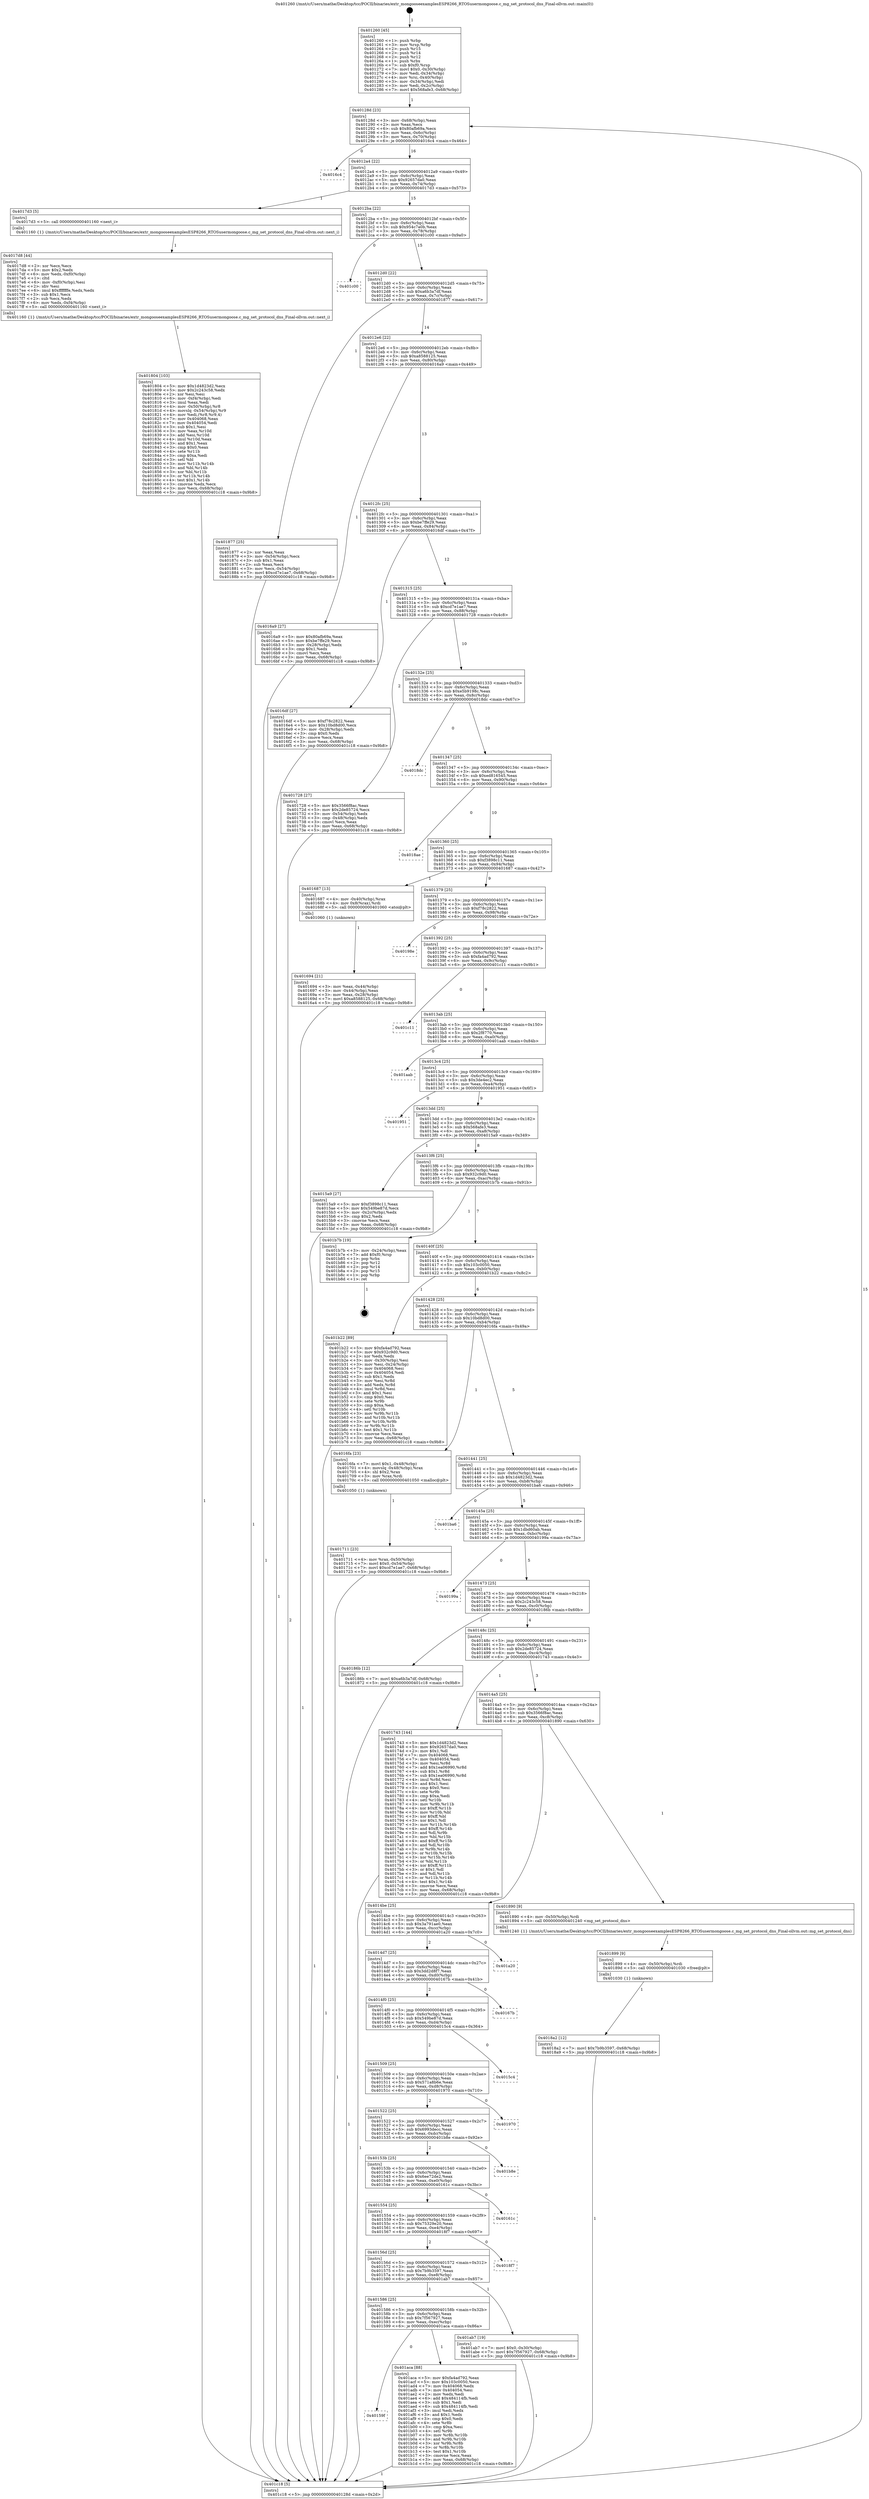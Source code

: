 digraph "0x401260" {
  label = "0x401260 (/mnt/c/Users/mathe/Desktop/tcc/POCII/binaries/extr_mongooseexamplesESP8266_RTOSusermongoose.c_mg_set_protocol_dns_Final-ollvm.out::main(0))"
  labelloc = "t"
  node[shape=record]

  Entry [label="",width=0.3,height=0.3,shape=circle,fillcolor=black,style=filled]
  "0x40128d" [label="{
     0x40128d [23]\l
     | [instrs]\l
     &nbsp;&nbsp;0x40128d \<+3\>: mov -0x68(%rbp),%eax\l
     &nbsp;&nbsp;0x401290 \<+2\>: mov %eax,%ecx\l
     &nbsp;&nbsp;0x401292 \<+6\>: sub $0x80afb69a,%ecx\l
     &nbsp;&nbsp;0x401298 \<+3\>: mov %eax,-0x6c(%rbp)\l
     &nbsp;&nbsp;0x40129b \<+3\>: mov %ecx,-0x70(%rbp)\l
     &nbsp;&nbsp;0x40129e \<+6\>: je 00000000004016c4 \<main+0x464\>\l
  }"]
  "0x4016c4" [label="{
     0x4016c4\l
  }", style=dashed]
  "0x4012a4" [label="{
     0x4012a4 [22]\l
     | [instrs]\l
     &nbsp;&nbsp;0x4012a4 \<+5\>: jmp 00000000004012a9 \<main+0x49\>\l
     &nbsp;&nbsp;0x4012a9 \<+3\>: mov -0x6c(%rbp),%eax\l
     &nbsp;&nbsp;0x4012ac \<+5\>: sub $0x92657da0,%eax\l
     &nbsp;&nbsp;0x4012b1 \<+3\>: mov %eax,-0x74(%rbp)\l
     &nbsp;&nbsp;0x4012b4 \<+6\>: je 00000000004017d3 \<main+0x573\>\l
  }"]
  Exit [label="",width=0.3,height=0.3,shape=circle,fillcolor=black,style=filled,peripheries=2]
  "0x4017d3" [label="{
     0x4017d3 [5]\l
     | [instrs]\l
     &nbsp;&nbsp;0x4017d3 \<+5\>: call 0000000000401160 \<next_i\>\l
     | [calls]\l
     &nbsp;&nbsp;0x401160 \{1\} (/mnt/c/Users/mathe/Desktop/tcc/POCII/binaries/extr_mongooseexamplesESP8266_RTOSusermongoose.c_mg_set_protocol_dns_Final-ollvm.out::next_i)\l
  }"]
  "0x4012ba" [label="{
     0x4012ba [22]\l
     | [instrs]\l
     &nbsp;&nbsp;0x4012ba \<+5\>: jmp 00000000004012bf \<main+0x5f\>\l
     &nbsp;&nbsp;0x4012bf \<+3\>: mov -0x6c(%rbp),%eax\l
     &nbsp;&nbsp;0x4012c2 \<+5\>: sub $0x954c7a0b,%eax\l
     &nbsp;&nbsp;0x4012c7 \<+3\>: mov %eax,-0x78(%rbp)\l
     &nbsp;&nbsp;0x4012ca \<+6\>: je 0000000000401c00 \<main+0x9a0\>\l
  }"]
  "0x40159f" [label="{
     0x40159f\l
  }", style=dashed]
  "0x401c00" [label="{
     0x401c00\l
  }", style=dashed]
  "0x4012d0" [label="{
     0x4012d0 [22]\l
     | [instrs]\l
     &nbsp;&nbsp;0x4012d0 \<+5\>: jmp 00000000004012d5 \<main+0x75\>\l
     &nbsp;&nbsp;0x4012d5 \<+3\>: mov -0x6c(%rbp),%eax\l
     &nbsp;&nbsp;0x4012d8 \<+5\>: sub $0xa6b3a7df,%eax\l
     &nbsp;&nbsp;0x4012dd \<+3\>: mov %eax,-0x7c(%rbp)\l
     &nbsp;&nbsp;0x4012e0 \<+6\>: je 0000000000401877 \<main+0x617\>\l
  }"]
  "0x401aca" [label="{
     0x401aca [88]\l
     | [instrs]\l
     &nbsp;&nbsp;0x401aca \<+5\>: mov $0xfa4ad792,%eax\l
     &nbsp;&nbsp;0x401acf \<+5\>: mov $0x103c0050,%ecx\l
     &nbsp;&nbsp;0x401ad4 \<+7\>: mov 0x404068,%edx\l
     &nbsp;&nbsp;0x401adb \<+7\>: mov 0x404054,%esi\l
     &nbsp;&nbsp;0x401ae2 \<+2\>: mov %edx,%edi\l
     &nbsp;&nbsp;0x401ae4 \<+6\>: add $0x484114fb,%edi\l
     &nbsp;&nbsp;0x401aea \<+3\>: sub $0x1,%edi\l
     &nbsp;&nbsp;0x401aed \<+6\>: sub $0x484114fb,%edi\l
     &nbsp;&nbsp;0x401af3 \<+3\>: imul %edi,%edx\l
     &nbsp;&nbsp;0x401af6 \<+3\>: and $0x1,%edx\l
     &nbsp;&nbsp;0x401af9 \<+3\>: cmp $0x0,%edx\l
     &nbsp;&nbsp;0x401afc \<+4\>: sete %r8b\l
     &nbsp;&nbsp;0x401b00 \<+3\>: cmp $0xa,%esi\l
     &nbsp;&nbsp;0x401b03 \<+4\>: setl %r9b\l
     &nbsp;&nbsp;0x401b07 \<+3\>: mov %r8b,%r10b\l
     &nbsp;&nbsp;0x401b0a \<+3\>: and %r9b,%r10b\l
     &nbsp;&nbsp;0x401b0d \<+3\>: xor %r9b,%r8b\l
     &nbsp;&nbsp;0x401b10 \<+3\>: or %r8b,%r10b\l
     &nbsp;&nbsp;0x401b13 \<+4\>: test $0x1,%r10b\l
     &nbsp;&nbsp;0x401b17 \<+3\>: cmovne %ecx,%eax\l
     &nbsp;&nbsp;0x401b1a \<+3\>: mov %eax,-0x68(%rbp)\l
     &nbsp;&nbsp;0x401b1d \<+5\>: jmp 0000000000401c18 \<main+0x9b8\>\l
  }"]
  "0x401877" [label="{
     0x401877 [25]\l
     | [instrs]\l
     &nbsp;&nbsp;0x401877 \<+2\>: xor %eax,%eax\l
     &nbsp;&nbsp;0x401879 \<+3\>: mov -0x54(%rbp),%ecx\l
     &nbsp;&nbsp;0x40187c \<+3\>: sub $0x1,%eax\l
     &nbsp;&nbsp;0x40187f \<+2\>: sub %eax,%ecx\l
     &nbsp;&nbsp;0x401881 \<+3\>: mov %ecx,-0x54(%rbp)\l
     &nbsp;&nbsp;0x401884 \<+7\>: movl $0xcd7e1ae7,-0x68(%rbp)\l
     &nbsp;&nbsp;0x40188b \<+5\>: jmp 0000000000401c18 \<main+0x9b8\>\l
  }"]
  "0x4012e6" [label="{
     0x4012e6 [22]\l
     | [instrs]\l
     &nbsp;&nbsp;0x4012e6 \<+5\>: jmp 00000000004012eb \<main+0x8b\>\l
     &nbsp;&nbsp;0x4012eb \<+3\>: mov -0x6c(%rbp),%eax\l
     &nbsp;&nbsp;0x4012ee \<+5\>: sub $0xa8588125,%eax\l
     &nbsp;&nbsp;0x4012f3 \<+3\>: mov %eax,-0x80(%rbp)\l
     &nbsp;&nbsp;0x4012f6 \<+6\>: je 00000000004016a9 \<main+0x449\>\l
  }"]
  "0x401586" [label="{
     0x401586 [25]\l
     | [instrs]\l
     &nbsp;&nbsp;0x401586 \<+5\>: jmp 000000000040158b \<main+0x32b\>\l
     &nbsp;&nbsp;0x40158b \<+3\>: mov -0x6c(%rbp),%eax\l
     &nbsp;&nbsp;0x40158e \<+5\>: sub $0x7f567927,%eax\l
     &nbsp;&nbsp;0x401593 \<+6\>: mov %eax,-0xec(%rbp)\l
     &nbsp;&nbsp;0x401599 \<+6\>: je 0000000000401aca \<main+0x86a\>\l
  }"]
  "0x4016a9" [label="{
     0x4016a9 [27]\l
     | [instrs]\l
     &nbsp;&nbsp;0x4016a9 \<+5\>: mov $0x80afb69a,%eax\l
     &nbsp;&nbsp;0x4016ae \<+5\>: mov $0xbe7ffe29,%ecx\l
     &nbsp;&nbsp;0x4016b3 \<+3\>: mov -0x28(%rbp),%edx\l
     &nbsp;&nbsp;0x4016b6 \<+3\>: cmp $0x1,%edx\l
     &nbsp;&nbsp;0x4016b9 \<+3\>: cmovl %ecx,%eax\l
     &nbsp;&nbsp;0x4016bc \<+3\>: mov %eax,-0x68(%rbp)\l
     &nbsp;&nbsp;0x4016bf \<+5\>: jmp 0000000000401c18 \<main+0x9b8\>\l
  }"]
  "0x4012fc" [label="{
     0x4012fc [25]\l
     | [instrs]\l
     &nbsp;&nbsp;0x4012fc \<+5\>: jmp 0000000000401301 \<main+0xa1\>\l
     &nbsp;&nbsp;0x401301 \<+3\>: mov -0x6c(%rbp),%eax\l
     &nbsp;&nbsp;0x401304 \<+5\>: sub $0xbe7ffe29,%eax\l
     &nbsp;&nbsp;0x401309 \<+6\>: mov %eax,-0x84(%rbp)\l
     &nbsp;&nbsp;0x40130f \<+6\>: je 00000000004016df \<main+0x47f\>\l
  }"]
  "0x401ab7" [label="{
     0x401ab7 [19]\l
     | [instrs]\l
     &nbsp;&nbsp;0x401ab7 \<+7\>: movl $0x0,-0x30(%rbp)\l
     &nbsp;&nbsp;0x401abe \<+7\>: movl $0x7f567927,-0x68(%rbp)\l
     &nbsp;&nbsp;0x401ac5 \<+5\>: jmp 0000000000401c18 \<main+0x9b8\>\l
  }"]
  "0x4016df" [label="{
     0x4016df [27]\l
     | [instrs]\l
     &nbsp;&nbsp;0x4016df \<+5\>: mov $0xf78c2822,%eax\l
     &nbsp;&nbsp;0x4016e4 \<+5\>: mov $0x10bd8d00,%ecx\l
     &nbsp;&nbsp;0x4016e9 \<+3\>: mov -0x28(%rbp),%edx\l
     &nbsp;&nbsp;0x4016ec \<+3\>: cmp $0x0,%edx\l
     &nbsp;&nbsp;0x4016ef \<+3\>: cmove %ecx,%eax\l
     &nbsp;&nbsp;0x4016f2 \<+3\>: mov %eax,-0x68(%rbp)\l
     &nbsp;&nbsp;0x4016f5 \<+5\>: jmp 0000000000401c18 \<main+0x9b8\>\l
  }"]
  "0x401315" [label="{
     0x401315 [25]\l
     | [instrs]\l
     &nbsp;&nbsp;0x401315 \<+5\>: jmp 000000000040131a \<main+0xba\>\l
     &nbsp;&nbsp;0x40131a \<+3\>: mov -0x6c(%rbp),%eax\l
     &nbsp;&nbsp;0x40131d \<+5\>: sub $0xcd7e1ae7,%eax\l
     &nbsp;&nbsp;0x401322 \<+6\>: mov %eax,-0x88(%rbp)\l
     &nbsp;&nbsp;0x401328 \<+6\>: je 0000000000401728 \<main+0x4c8\>\l
  }"]
  "0x40156d" [label="{
     0x40156d [25]\l
     | [instrs]\l
     &nbsp;&nbsp;0x40156d \<+5\>: jmp 0000000000401572 \<main+0x312\>\l
     &nbsp;&nbsp;0x401572 \<+3\>: mov -0x6c(%rbp),%eax\l
     &nbsp;&nbsp;0x401575 \<+5\>: sub $0x7b9b3597,%eax\l
     &nbsp;&nbsp;0x40157a \<+6\>: mov %eax,-0xe8(%rbp)\l
     &nbsp;&nbsp;0x401580 \<+6\>: je 0000000000401ab7 \<main+0x857\>\l
  }"]
  "0x401728" [label="{
     0x401728 [27]\l
     | [instrs]\l
     &nbsp;&nbsp;0x401728 \<+5\>: mov $0x3566f8ac,%eax\l
     &nbsp;&nbsp;0x40172d \<+5\>: mov $0x2de85724,%ecx\l
     &nbsp;&nbsp;0x401732 \<+3\>: mov -0x54(%rbp),%edx\l
     &nbsp;&nbsp;0x401735 \<+3\>: cmp -0x48(%rbp),%edx\l
     &nbsp;&nbsp;0x401738 \<+3\>: cmovl %ecx,%eax\l
     &nbsp;&nbsp;0x40173b \<+3\>: mov %eax,-0x68(%rbp)\l
     &nbsp;&nbsp;0x40173e \<+5\>: jmp 0000000000401c18 \<main+0x9b8\>\l
  }"]
  "0x40132e" [label="{
     0x40132e [25]\l
     | [instrs]\l
     &nbsp;&nbsp;0x40132e \<+5\>: jmp 0000000000401333 \<main+0xd3\>\l
     &nbsp;&nbsp;0x401333 \<+3\>: mov -0x6c(%rbp),%eax\l
     &nbsp;&nbsp;0x401336 \<+5\>: sub $0xe5b9198c,%eax\l
     &nbsp;&nbsp;0x40133b \<+6\>: mov %eax,-0x8c(%rbp)\l
     &nbsp;&nbsp;0x401341 \<+6\>: je 00000000004018dc \<main+0x67c\>\l
  }"]
  "0x4018f7" [label="{
     0x4018f7\l
  }", style=dashed]
  "0x4018dc" [label="{
     0x4018dc\l
  }", style=dashed]
  "0x401347" [label="{
     0x401347 [25]\l
     | [instrs]\l
     &nbsp;&nbsp;0x401347 \<+5\>: jmp 000000000040134c \<main+0xec\>\l
     &nbsp;&nbsp;0x40134c \<+3\>: mov -0x6c(%rbp),%eax\l
     &nbsp;&nbsp;0x40134f \<+5\>: sub $0xed816545,%eax\l
     &nbsp;&nbsp;0x401354 \<+6\>: mov %eax,-0x90(%rbp)\l
     &nbsp;&nbsp;0x40135a \<+6\>: je 00000000004018ae \<main+0x64e\>\l
  }"]
  "0x401554" [label="{
     0x401554 [25]\l
     | [instrs]\l
     &nbsp;&nbsp;0x401554 \<+5\>: jmp 0000000000401559 \<main+0x2f9\>\l
     &nbsp;&nbsp;0x401559 \<+3\>: mov -0x6c(%rbp),%eax\l
     &nbsp;&nbsp;0x40155c \<+5\>: sub $0x75329e20,%eax\l
     &nbsp;&nbsp;0x401561 \<+6\>: mov %eax,-0xe4(%rbp)\l
     &nbsp;&nbsp;0x401567 \<+6\>: je 00000000004018f7 \<main+0x697\>\l
  }"]
  "0x4018ae" [label="{
     0x4018ae\l
  }", style=dashed]
  "0x401360" [label="{
     0x401360 [25]\l
     | [instrs]\l
     &nbsp;&nbsp;0x401360 \<+5\>: jmp 0000000000401365 \<main+0x105\>\l
     &nbsp;&nbsp;0x401365 \<+3\>: mov -0x6c(%rbp),%eax\l
     &nbsp;&nbsp;0x401368 \<+5\>: sub $0xf3898c11,%eax\l
     &nbsp;&nbsp;0x40136d \<+6\>: mov %eax,-0x94(%rbp)\l
     &nbsp;&nbsp;0x401373 \<+6\>: je 0000000000401687 \<main+0x427\>\l
  }"]
  "0x40161c" [label="{
     0x40161c\l
  }", style=dashed]
  "0x401687" [label="{
     0x401687 [13]\l
     | [instrs]\l
     &nbsp;&nbsp;0x401687 \<+4\>: mov -0x40(%rbp),%rax\l
     &nbsp;&nbsp;0x40168b \<+4\>: mov 0x8(%rax),%rdi\l
     &nbsp;&nbsp;0x40168f \<+5\>: call 0000000000401060 \<atoi@plt\>\l
     | [calls]\l
     &nbsp;&nbsp;0x401060 \{1\} (unknown)\l
  }"]
  "0x401379" [label="{
     0x401379 [25]\l
     | [instrs]\l
     &nbsp;&nbsp;0x401379 \<+5\>: jmp 000000000040137e \<main+0x11e\>\l
     &nbsp;&nbsp;0x40137e \<+3\>: mov -0x6c(%rbp),%eax\l
     &nbsp;&nbsp;0x401381 \<+5\>: sub $0xf78c2822,%eax\l
     &nbsp;&nbsp;0x401386 \<+6\>: mov %eax,-0x98(%rbp)\l
     &nbsp;&nbsp;0x40138c \<+6\>: je 000000000040198e \<main+0x72e\>\l
  }"]
  "0x40153b" [label="{
     0x40153b [25]\l
     | [instrs]\l
     &nbsp;&nbsp;0x40153b \<+5\>: jmp 0000000000401540 \<main+0x2e0\>\l
     &nbsp;&nbsp;0x401540 \<+3\>: mov -0x6c(%rbp),%eax\l
     &nbsp;&nbsp;0x401543 \<+5\>: sub $0x6ee72de2,%eax\l
     &nbsp;&nbsp;0x401548 \<+6\>: mov %eax,-0xe0(%rbp)\l
     &nbsp;&nbsp;0x40154e \<+6\>: je 000000000040161c \<main+0x3bc\>\l
  }"]
  "0x40198e" [label="{
     0x40198e\l
  }", style=dashed]
  "0x401392" [label="{
     0x401392 [25]\l
     | [instrs]\l
     &nbsp;&nbsp;0x401392 \<+5\>: jmp 0000000000401397 \<main+0x137\>\l
     &nbsp;&nbsp;0x401397 \<+3\>: mov -0x6c(%rbp),%eax\l
     &nbsp;&nbsp;0x40139a \<+5\>: sub $0xfa4ad792,%eax\l
     &nbsp;&nbsp;0x40139f \<+6\>: mov %eax,-0x9c(%rbp)\l
     &nbsp;&nbsp;0x4013a5 \<+6\>: je 0000000000401c11 \<main+0x9b1\>\l
  }"]
  "0x401b8e" [label="{
     0x401b8e\l
  }", style=dashed]
  "0x401c11" [label="{
     0x401c11\l
  }", style=dashed]
  "0x4013ab" [label="{
     0x4013ab [25]\l
     | [instrs]\l
     &nbsp;&nbsp;0x4013ab \<+5\>: jmp 00000000004013b0 \<main+0x150\>\l
     &nbsp;&nbsp;0x4013b0 \<+3\>: mov -0x6c(%rbp),%eax\l
     &nbsp;&nbsp;0x4013b3 \<+5\>: sub $0x2f8770,%eax\l
     &nbsp;&nbsp;0x4013b8 \<+6\>: mov %eax,-0xa0(%rbp)\l
     &nbsp;&nbsp;0x4013be \<+6\>: je 0000000000401aab \<main+0x84b\>\l
  }"]
  "0x401522" [label="{
     0x401522 [25]\l
     | [instrs]\l
     &nbsp;&nbsp;0x401522 \<+5\>: jmp 0000000000401527 \<main+0x2c7\>\l
     &nbsp;&nbsp;0x401527 \<+3\>: mov -0x6c(%rbp),%eax\l
     &nbsp;&nbsp;0x40152a \<+5\>: sub $0x6993decc,%eax\l
     &nbsp;&nbsp;0x40152f \<+6\>: mov %eax,-0xdc(%rbp)\l
     &nbsp;&nbsp;0x401535 \<+6\>: je 0000000000401b8e \<main+0x92e\>\l
  }"]
  "0x401aab" [label="{
     0x401aab\l
  }", style=dashed]
  "0x4013c4" [label="{
     0x4013c4 [25]\l
     | [instrs]\l
     &nbsp;&nbsp;0x4013c4 \<+5\>: jmp 00000000004013c9 \<main+0x169\>\l
     &nbsp;&nbsp;0x4013c9 \<+3\>: mov -0x6c(%rbp),%eax\l
     &nbsp;&nbsp;0x4013cc \<+5\>: sub $0x3de4ec2,%eax\l
     &nbsp;&nbsp;0x4013d1 \<+6\>: mov %eax,-0xa4(%rbp)\l
     &nbsp;&nbsp;0x4013d7 \<+6\>: je 0000000000401951 \<main+0x6f1\>\l
  }"]
  "0x401970" [label="{
     0x401970\l
  }", style=dashed]
  "0x401951" [label="{
     0x401951\l
  }", style=dashed]
  "0x4013dd" [label="{
     0x4013dd [25]\l
     | [instrs]\l
     &nbsp;&nbsp;0x4013dd \<+5\>: jmp 00000000004013e2 \<main+0x182\>\l
     &nbsp;&nbsp;0x4013e2 \<+3\>: mov -0x6c(%rbp),%eax\l
     &nbsp;&nbsp;0x4013e5 \<+5\>: sub $0x568afe3,%eax\l
     &nbsp;&nbsp;0x4013ea \<+6\>: mov %eax,-0xa8(%rbp)\l
     &nbsp;&nbsp;0x4013f0 \<+6\>: je 00000000004015a9 \<main+0x349\>\l
  }"]
  "0x401509" [label="{
     0x401509 [25]\l
     | [instrs]\l
     &nbsp;&nbsp;0x401509 \<+5\>: jmp 000000000040150e \<main+0x2ae\>\l
     &nbsp;&nbsp;0x40150e \<+3\>: mov -0x6c(%rbp),%eax\l
     &nbsp;&nbsp;0x401511 \<+5\>: sub $0x571a8b6e,%eax\l
     &nbsp;&nbsp;0x401516 \<+6\>: mov %eax,-0xd8(%rbp)\l
     &nbsp;&nbsp;0x40151c \<+6\>: je 0000000000401970 \<main+0x710\>\l
  }"]
  "0x4015a9" [label="{
     0x4015a9 [27]\l
     | [instrs]\l
     &nbsp;&nbsp;0x4015a9 \<+5\>: mov $0xf3898c11,%eax\l
     &nbsp;&nbsp;0x4015ae \<+5\>: mov $0x549be87d,%ecx\l
     &nbsp;&nbsp;0x4015b3 \<+3\>: mov -0x2c(%rbp),%edx\l
     &nbsp;&nbsp;0x4015b6 \<+3\>: cmp $0x2,%edx\l
     &nbsp;&nbsp;0x4015b9 \<+3\>: cmovne %ecx,%eax\l
     &nbsp;&nbsp;0x4015bc \<+3\>: mov %eax,-0x68(%rbp)\l
     &nbsp;&nbsp;0x4015bf \<+5\>: jmp 0000000000401c18 \<main+0x9b8\>\l
  }"]
  "0x4013f6" [label="{
     0x4013f6 [25]\l
     | [instrs]\l
     &nbsp;&nbsp;0x4013f6 \<+5\>: jmp 00000000004013fb \<main+0x19b\>\l
     &nbsp;&nbsp;0x4013fb \<+3\>: mov -0x6c(%rbp),%eax\l
     &nbsp;&nbsp;0x4013fe \<+5\>: sub $0x932c9d0,%eax\l
     &nbsp;&nbsp;0x401403 \<+6\>: mov %eax,-0xac(%rbp)\l
     &nbsp;&nbsp;0x401409 \<+6\>: je 0000000000401b7b \<main+0x91b\>\l
  }"]
  "0x401c18" [label="{
     0x401c18 [5]\l
     | [instrs]\l
     &nbsp;&nbsp;0x401c18 \<+5\>: jmp 000000000040128d \<main+0x2d\>\l
  }"]
  "0x401260" [label="{
     0x401260 [45]\l
     | [instrs]\l
     &nbsp;&nbsp;0x401260 \<+1\>: push %rbp\l
     &nbsp;&nbsp;0x401261 \<+3\>: mov %rsp,%rbp\l
     &nbsp;&nbsp;0x401264 \<+2\>: push %r15\l
     &nbsp;&nbsp;0x401266 \<+2\>: push %r14\l
     &nbsp;&nbsp;0x401268 \<+2\>: push %r12\l
     &nbsp;&nbsp;0x40126a \<+1\>: push %rbx\l
     &nbsp;&nbsp;0x40126b \<+7\>: sub $0xf0,%rsp\l
     &nbsp;&nbsp;0x401272 \<+7\>: movl $0x0,-0x30(%rbp)\l
     &nbsp;&nbsp;0x401279 \<+3\>: mov %edi,-0x34(%rbp)\l
     &nbsp;&nbsp;0x40127c \<+4\>: mov %rsi,-0x40(%rbp)\l
     &nbsp;&nbsp;0x401280 \<+3\>: mov -0x34(%rbp),%edi\l
     &nbsp;&nbsp;0x401283 \<+3\>: mov %edi,-0x2c(%rbp)\l
     &nbsp;&nbsp;0x401286 \<+7\>: movl $0x568afe3,-0x68(%rbp)\l
  }"]
  "0x401694" [label="{
     0x401694 [21]\l
     | [instrs]\l
     &nbsp;&nbsp;0x401694 \<+3\>: mov %eax,-0x44(%rbp)\l
     &nbsp;&nbsp;0x401697 \<+3\>: mov -0x44(%rbp),%eax\l
     &nbsp;&nbsp;0x40169a \<+3\>: mov %eax,-0x28(%rbp)\l
     &nbsp;&nbsp;0x40169d \<+7\>: movl $0xa8588125,-0x68(%rbp)\l
     &nbsp;&nbsp;0x4016a4 \<+5\>: jmp 0000000000401c18 \<main+0x9b8\>\l
  }"]
  "0x4015c4" [label="{
     0x4015c4\l
  }", style=dashed]
  "0x401b7b" [label="{
     0x401b7b [19]\l
     | [instrs]\l
     &nbsp;&nbsp;0x401b7b \<+3\>: mov -0x24(%rbp),%eax\l
     &nbsp;&nbsp;0x401b7e \<+7\>: add $0xf0,%rsp\l
     &nbsp;&nbsp;0x401b85 \<+1\>: pop %rbx\l
     &nbsp;&nbsp;0x401b86 \<+2\>: pop %r12\l
     &nbsp;&nbsp;0x401b88 \<+2\>: pop %r14\l
     &nbsp;&nbsp;0x401b8a \<+2\>: pop %r15\l
     &nbsp;&nbsp;0x401b8c \<+1\>: pop %rbp\l
     &nbsp;&nbsp;0x401b8d \<+1\>: ret\l
  }"]
  "0x40140f" [label="{
     0x40140f [25]\l
     | [instrs]\l
     &nbsp;&nbsp;0x40140f \<+5\>: jmp 0000000000401414 \<main+0x1b4\>\l
     &nbsp;&nbsp;0x401414 \<+3\>: mov -0x6c(%rbp),%eax\l
     &nbsp;&nbsp;0x401417 \<+5\>: sub $0x103c0050,%eax\l
     &nbsp;&nbsp;0x40141c \<+6\>: mov %eax,-0xb0(%rbp)\l
     &nbsp;&nbsp;0x401422 \<+6\>: je 0000000000401b22 \<main+0x8c2\>\l
  }"]
  "0x4014f0" [label="{
     0x4014f0 [25]\l
     | [instrs]\l
     &nbsp;&nbsp;0x4014f0 \<+5\>: jmp 00000000004014f5 \<main+0x295\>\l
     &nbsp;&nbsp;0x4014f5 \<+3\>: mov -0x6c(%rbp),%eax\l
     &nbsp;&nbsp;0x4014f8 \<+5\>: sub $0x549be87d,%eax\l
     &nbsp;&nbsp;0x4014fd \<+6\>: mov %eax,-0xd4(%rbp)\l
     &nbsp;&nbsp;0x401503 \<+6\>: je 00000000004015c4 \<main+0x364\>\l
  }"]
  "0x401b22" [label="{
     0x401b22 [89]\l
     | [instrs]\l
     &nbsp;&nbsp;0x401b22 \<+5\>: mov $0xfa4ad792,%eax\l
     &nbsp;&nbsp;0x401b27 \<+5\>: mov $0x932c9d0,%ecx\l
     &nbsp;&nbsp;0x401b2c \<+2\>: xor %edx,%edx\l
     &nbsp;&nbsp;0x401b2e \<+3\>: mov -0x30(%rbp),%esi\l
     &nbsp;&nbsp;0x401b31 \<+3\>: mov %esi,-0x24(%rbp)\l
     &nbsp;&nbsp;0x401b34 \<+7\>: mov 0x404068,%esi\l
     &nbsp;&nbsp;0x401b3b \<+7\>: mov 0x404054,%edi\l
     &nbsp;&nbsp;0x401b42 \<+3\>: sub $0x1,%edx\l
     &nbsp;&nbsp;0x401b45 \<+3\>: mov %esi,%r8d\l
     &nbsp;&nbsp;0x401b48 \<+3\>: add %edx,%r8d\l
     &nbsp;&nbsp;0x401b4b \<+4\>: imul %r8d,%esi\l
     &nbsp;&nbsp;0x401b4f \<+3\>: and $0x1,%esi\l
     &nbsp;&nbsp;0x401b52 \<+3\>: cmp $0x0,%esi\l
     &nbsp;&nbsp;0x401b55 \<+4\>: sete %r9b\l
     &nbsp;&nbsp;0x401b59 \<+3\>: cmp $0xa,%edi\l
     &nbsp;&nbsp;0x401b5c \<+4\>: setl %r10b\l
     &nbsp;&nbsp;0x401b60 \<+3\>: mov %r9b,%r11b\l
     &nbsp;&nbsp;0x401b63 \<+3\>: and %r10b,%r11b\l
     &nbsp;&nbsp;0x401b66 \<+3\>: xor %r10b,%r9b\l
     &nbsp;&nbsp;0x401b69 \<+3\>: or %r9b,%r11b\l
     &nbsp;&nbsp;0x401b6c \<+4\>: test $0x1,%r11b\l
     &nbsp;&nbsp;0x401b70 \<+3\>: cmovne %ecx,%eax\l
     &nbsp;&nbsp;0x401b73 \<+3\>: mov %eax,-0x68(%rbp)\l
     &nbsp;&nbsp;0x401b76 \<+5\>: jmp 0000000000401c18 \<main+0x9b8\>\l
  }"]
  "0x401428" [label="{
     0x401428 [25]\l
     | [instrs]\l
     &nbsp;&nbsp;0x401428 \<+5\>: jmp 000000000040142d \<main+0x1cd\>\l
     &nbsp;&nbsp;0x40142d \<+3\>: mov -0x6c(%rbp),%eax\l
     &nbsp;&nbsp;0x401430 \<+5\>: sub $0x10bd8d00,%eax\l
     &nbsp;&nbsp;0x401435 \<+6\>: mov %eax,-0xb4(%rbp)\l
     &nbsp;&nbsp;0x40143b \<+6\>: je 00000000004016fa \<main+0x49a\>\l
  }"]
  "0x40167b" [label="{
     0x40167b\l
  }", style=dashed]
  "0x4016fa" [label="{
     0x4016fa [23]\l
     | [instrs]\l
     &nbsp;&nbsp;0x4016fa \<+7\>: movl $0x1,-0x48(%rbp)\l
     &nbsp;&nbsp;0x401701 \<+4\>: movslq -0x48(%rbp),%rax\l
     &nbsp;&nbsp;0x401705 \<+4\>: shl $0x2,%rax\l
     &nbsp;&nbsp;0x401709 \<+3\>: mov %rax,%rdi\l
     &nbsp;&nbsp;0x40170c \<+5\>: call 0000000000401050 \<malloc@plt\>\l
     | [calls]\l
     &nbsp;&nbsp;0x401050 \{1\} (unknown)\l
  }"]
  "0x401441" [label="{
     0x401441 [25]\l
     | [instrs]\l
     &nbsp;&nbsp;0x401441 \<+5\>: jmp 0000000000401446 \<main+0x1e6\>\l
     &nbsp;&nbsp;0x401446 \<+3\>: mov -0x6c(%rbp),%eax\l
     &nbsp;&nbsp;0x401449 \<+5\>: sub $0x1d4823d2,%eax\l
     &nbsp;&nbsp;0x40144e \<+6\>: mov %eax,-0xb8(%rbp)\l
     &nbsp;&nbsp;0x401454 \<+6\>: je 0000000000401ba6 \<main+0x946\>\l
  }"]
  "0x401711" [label="{
     0x401711 [23]\l
     | [instrs]\l
     &nbsp;&nbsp;0x401711 \<+4\>: mov %rax,-0x50(%rbp)\l
     &nbsp;&nbsp;0x401715 \<+7\>: movl $0x0,-0x54(%rbp)\l
     &nbsp;&nbsp;0x40171c \<+7\>: movl $0xcd7e1ae7,-0x68(%rbp)\l
     &nbsp;&nbsp;0x401723 \<+5\>: jmp 0000000000401c18 \<main+0x9b8\>\l
  }"]
  "0x4014d7" [label="{
     0x4014d7 [25]\l
     | [instrs]\l
     &nbsp;&nbsp;0x4014d7 \<+5\>: jmp 00000000004014dc \<main+0x27c\>\l
     &nbsp;&nbsp;0x4014dc \<+3\>: mov -0x6c(%rbp),%eax\l
     &nbsp;&nbsp;0x4014df \<+5\>: sub $0x3dd2d8f7,%eax\l
     &nbsp;&nbsp;0x4014e4 \<+6\>: mov %eax,-0xd0(%rbp)\l
     &nbsp;&nbsp;0x4014ea \<+6\>: je 000000000040167b \<main+0x41b\>\l
  }"]
  "0x401ba6" [label="{
     0x401ba6\l
  }", style=dashed]
  "0x40145a" [label="{
     0x40145a [25]\l
     | [instrs]\l
     &nbsp;&nbsp;0x40145a \<+5\>: jmp 000000000040145f \<main+0x1ff\>\l
     &nbsp;&nbsp;0x40145f \<+3\>: mov -0x6c(%rbp),%eax\l
     &nbsp;&nbsp;0x401462 \<+5\>: sub $0x1dbd60ab,%eax\l
     &nbsp;&nbsp;0x401467 \<+6\>: mov %eax,-0xbc(%rbp)\l
     &nbsp;&nbsp;0x40146d \<+6\>: je 000000000040199a \<main+0x73a\>\l
  }"]
  "0x401a20" [label="{
     0x401a20\l
  }", style=dashed]
  "0x40199a" [label="{
     0x40199a\l
  }", style=dashed]
  "0x401473" [label="{
     0x401473 [25]\l
     | [instrs]\l
     &nbsp;&nbsp;0x401473 \<+5\>: jmp 0000000000401478 \<main+0x218\>\l
     &nbsp;&nbsp;0x401478 \<+3\>: mov -0x6c(%rbp),%eax\l
     &nbsp;&nbsp;0x40147b \<+5\>: sub $0x2c243c58,%eax\l
     &nbsp;&nbsp;0x401480 \<+6\>: mov %eax,-0xc0(%rbp)\l
     &nbsp;&nbsp;0x401486 \<+6\>: je 000000000040186b \<main+0x60b\>\l
  }"]
  "0x4018a2" [label="{
     0x4018a2 [12]\l
     | [instrs]\l
     &nbsp;&nbsp;0x4018a2 \<+7\>: movl $0x7b9b3597,-0x68(%rbp)\l
     &nbsp;&nbsp;0x4018a9 \<+5\>: jmp 0000000000401c18 \<main+0x9b8\>\l
  }"]
  "0x40186b" [label="{
     0x40186b [12]\l
     | [instrs]\l
     &nbsp;&nbsp;0x40186b \<+7\>: movl $0xa6b3a7df,-0x68(%rbp)\l
     &nbsp;&nbsp;0x401872 \<+5\>: jmp 0000000000401c18 \<main+0x9b8\>\l
  }"]
  "0x40148c" [label="{
     0x40148c [25]\l
     | [instrs]\l
     &nbsp;&nbsp;0x40148c \<+5\>: jmp 0000000000401491 \<main+0x231\>\l
     &nbsp;&nbsp;0x401491 \<+3\>: mov -0x6c(%rbp),%eax\l
     &nbsp;&nbsp;0x401494 \<+5\>: sub $0x2de85724,%eax\l
     &nbsp;&nbsp;0x401499 \<+6\>: mov %eax,-0xc4(%rbp)\l
     &nbsp;&nbsp;0x40149f \<+6\>: je 0000000000401743 \<main+0x4e3\>\l
  }"]
  "0x401899" [label="{
     0x401899 [9]\l
     | [instrs]\l
     &nbsp;&nbsp;0x401899 \<+4\>: mov -0x50(%rbp),%rdi\l
     &nbsp;&nbsp;0x40189d \<+5\>: call 0000000000401030 \<free@plt\>\l
     | [calls]\l
     &nbsp;&nbsp;0x401030 \{1\} (unknown)\l
  }"]
  "0x401743" [label="{
     0x401743 [144]\l
     | [instrs]\l
     &nbsp;&nbsp;0x401743 \<+5\>: mov $0x1d4823d2,%eax\l
     &nbsp;&nbsp;0x401748 \<+5\>: mov $0x92657da0,%ecx\l
     &nbsp;&nbsp;0x40174d \<+2\>: mov $0x1,%dl\l
     &nbsp;&nbsp;0x40174f \<+7\>: mov 0x404068,%esi\l
     &nbsp;&nbsp;0x401756 \<+7\>: mov 0x404054,%edi\l
     &nbsp;&nbsp;0x40175d \<+3\>: mov %esi,%r8d\l
     &nbsp;&nbsp;0x401760 \<+7\>: add $0x1ea06990,%r8d\l
     &nbsp;&nbsp;0x401767 \<+4\>: sub $0x1,%r8d\l
     &nbsp;&nbsp;0x40176b \<+7\>: sub $0x1ea06990,%r8d\l
     &nbsp;&nbsp;0x401772 \<+4\>: imul %r8d,%esi\l
     &nbsp;&nbsp;0x401776 \<+3\>: and $0x1,%esi\l
     &nbsp;&nbsp;0x401779 \<+3\>: cmp $0x0,%esi\l
     &nbsp;&nbsp;0x40177c \<+4\>: sete %r9b\l
     &nbsp;&nbsp;0x401780 \<+3\>: cmp $0xa,%edi\l
     &nbsp;&nbsp;0x401783 \<+4\>: setl %r10b\l
     &nbsp;&nbsp;0x401787 \<+3\>: mov %r9b,%r11b\l
     &nbsp;&nbsp;0x40178a \<+4\>: xor $0xff,%r11b\l
     &nbsp;&nbsp;0x40178e \<+3\>: mov %r10b,%bl\l
     &nbsp;&nbsp;0x401791 \<+3\>: xor $0xff,%bl\l
     &nbsp;&nbsp;0x401794 \<+3\>: xor $0x1,%dl\l
     &nbsp;&nbsp;0x401797 \<+3\>: mov %r11b,%r14b\l
     &nbsp;&nbsp;0x40179a \<+4\>: and $0xff,%r14b\l
     &nbsp;&nbsp;0x40179e \<+3\>: and %dl,%r9b\l
     &nbsp;&nbsp;0x4017a1 \<+3\>: mov %bl,%r15b\l
     &nbsp;&nbsp;0x4017a4 \<+4\>: and $0xff,%r15b\l
     &nbsp;&nbsp;0x4017a8 \<+3\>: and %dl,%r10b\l
     &nbsp;&nbsp;0x4017ab \<+3\>: or %r9b,%r14b\l
     &nbsp;&nbsp;0x4017ae \<+3\>: or %r10b,%r15b\l
     &nbsp;&nbsp;0x4017b1 \<+3\>: xor %r15b,%r14b\l
     &nbsp;&nbsp;0x4017b4 \<+3\>: or %bl,%r11b\l
     &nbsp;&nbsp;0x4017b7 \<+4\>: xor $0xff,%r11b\l
     &nbsp;&nbsp;0x4017bb \<+3\>: or $0x1,%dl\l
     &nbsp;&nbsp;0x4017be \<+3\>: and %dl,%r11b\l
     &nbsp;&nbsp;0x4017c1 \<+3\>: or %r11b,%r14b\l
     &nbsp;&nbsp;0x4017c4 \<+4\>: test $0x1,%r14b\l
     &nbsp;&nbsp;0x4017c8 \<+3\>: cmovne %ecx,%eax\l
     &nbsp;&nbsp;0x4017cb \<+3\>: mov %eax,-0x68(%rbp)\l
     &nbsp;&nbsp;0x4017ce \<+5\>: jmp 0000000000401c18 \<main+0x9b8\>\l
  }"]
  "0x4014a5" [label="{
     0x4014a5 [25]\l
     | [instrs]\l
     &nbsp;&nbsp;0x4014a5 \<+5\>: jmp 00000000004014aa \<main+0x24a\>\l
     &nbsp;&nbsp;0x4014aa \<+3\>: mov -0x6c(%rbp),%eax\l
     &nbsp;&nbsp;0x4014ad \<+5\>: sub $0x3566f8ac,%eax\l
     &nbsp;&nbsp;0x4014b2 \<+6\>: mov %eax,-0xc8(%rbp)\l
     &nbsp;&nbsp;0x4014b8 \<+6\>: je 0000000000401890 \<main+0x630\>\l
  }"]
  "0x4017d8" [label="{
     0x4017d8 [44]\l
     | [instrs]\l
     &nbsp;&nbsp;0x4017d8 \<+2\>: xor %ecx,%ecx\l
     &nbsp;&nbsp;0x4017da \<+5\>: mov $0x2,%edx\l
     &nbsp;&nbsp;0x4017df \<+6\>: mov %edx,-0xf0(%rbp)\l
     &nbsp;&nbsp;0x4017e5 \<+1\>: cltd\l
     &nbsp;&nbsp;0x4017e6 \<+6\>: mov -0xf0(%rbp),%esi\l
     &nbsp;&nbsp;0x4017ec \<+2\>: idiv %esi\l
     &nbsp;&nbsp;0x4017ee \<+6\>: imul $0xfffffffe,%edx,%edx\l
     &nbsp;&nbsp;0x4017f4 \<+3\>: sub $0x1,%ecx\l
     &nbsp;&nbsp;0x4017f7 \<+2\>: sub %ecx,%edx\l
     &nbsp;&nbsp;0x4017f9 \<+6\>: mov %edx,-0xf4(%rbp)\l
     &nbsp;&nbsp;0x4017ff \<+5\>: call 0000000000401160 \<next_i\>\l
     | [calls]\l
     &nbsp;&nbsp;0x401160 \{1\} (/mnt/c/Users/mathe/Desktop/tcc/POCII/binaries/extr_mongooseexamplesESP8266_RTOSusermongoose.c_mg_set_protocol_dns_Final-ollvm.out::next_i)\l
  }"]
  "0x401804" [label="{
     0x401804 [103]\l
     | [instrs]\l
     &nbsp;&nbsp;0x401804 \<+5\>: mov $0x1d4823d2,%ecx\l
     &nbsp;&nbsp;0x401809 \<+5\>: mov $0x2c243c58,%edx\l
     &nbsp;&nbsp;0x40180e \<+2\>: xor %esi,%esi\l
     &nbsp;&nbsp;0x401810 \<+6\>: mov -0xf4(%rbp),%edi\l
     &nbsp;&nbsp;0x401816 \<+3\>: imul %eax,%edi\l
     &nbsp;&nbsp;0x401819 \<+4\>: mov -0x50(%rbp),%r8\l
     &nbsp;&nbsp;0x40181d \<+4\>: movslq -0x54(%rbp),%r9\l
     &nbsp;&nbsp;0x401821 \<+4\>: mov %edi,(%r8,%r9,4)\l
     &nbsp;&nbsp;0x401825 \<+7\>: mov 0x404068,%eax\l
     &nbsp;&nbsp;0x40182c \<+7\>: mov 0x404054,%edi\l
     &nbsp;&nbsp;0x401833 \<+3\>: sub $0x1,%esi\l
     &nbsp;&nbsp;0x401836 \<+3\>: mov %eax,%r10d\l
     &nbsp;&nbsp;0x401839 \<+3\>: add %esi,%r10d\l
     &nbsp;&nbsp;0x40183c \<+4\>: imul %r10d,%eax\l
     &nbsp;&nbsp;0x401840 \<+3\>: and $0x1,%eax\l
     &nbsp;&nbsp;0x401843 \<+3\>: cmp $0x0,%eax\l
     &nbsp;&nbsp;0x401846 \<+4\>: sete %r11b\l
     &nbsp;&nbsp;0x40184a \<+3\>: cmp $0xa,%edi\l
     &nbsp;&nbsp;0x40184d \<+3\>: setl %bl\l
     &nbsp;&nbsp;0x401850 \<+3\>: mov %r11b,%r14b\l
     &nbsp;&nbsp;0x401853 \<+3\>: and %bl,%r14b\l
     &nbsp;&nbsp;0x401856 \<+3\>: xor %bl,%r11b\l
     &nbsp;&nbsp;0x401859 \<+3\>: or %r11b,%r14b\l
     &nbsp;&nbsp;0x40185c \<+4\>: test $0x1,%r14b\l
     &nbsp;&nbsp;0x401860 \<+3\>: cmovne %edx,%ecx\l
     &nbsp;&nbsp;0x401863 \<+3\>: mov %ecx,-0x68(%rbp)\l
     &nbsp;&nbsp;0x401866 \<+5\>: jmp 0000000000401c18 \<main+0x9b8\>\l
  }"]
  "0x4014be" [label="{
     0x4014be [25]\l
     | [instrs]\l
     &nbsp;&nbsp;0x4014be \<+5\>: jmp 00000000004014c3 \<main+0x263\>\l
     &nbsp;&nbsp;0x4014c3 \<+3\>: mov -0x6c(%rbp),%eax\l
     &nbsp;&nbsp;0x4014c6 \<+5\>: sub $0x3a791ae0,%eax\l
     &nbsp;&nbsp;0x4014cb \<+6\>: mov %eax,-0xcc(%rbp)\l
     &nbsp;&nbsp;0x4014d1 \<+6\>: je 0000000000401a20 \<main+0x7c0\>\l
  }"]
  "0x401890" [label="{
     0x401890 [9]\l
     | [instrs]\l
     &nbsp;&nbsp;0x401890 \<+4\>: mov -0x50(%rbp),%rdi\l
     &nbsp;&nbsp;0x401894 \<+5\>: call 0000000000401240 \<mg_set_protocol_dns\>\l
     | [calls]\l
     &nbsp;&nbsp;0x401240 \{1\} (/mnt/c/Users/mathe/Desktop/tcc/POCII/binaries/extr_mongooseexamplesESP8266_RTOSusermongoose.c_mg_set_protocol_dns_Final-ollvm.out::mg_set_protocol_dns)\l
  }"]
  Entry -> "0x401260" [label=" 1"]
  "0x40128d" -> "0x4016c4" [label=" 0"]
  "0x40128d" -> "0x4012a4" [label=" 16"]
  "0x401b7b" -> Exit [label=" 1"]
  "0x4012a4" -> "0x4017d3" [label=" 1"]
  "0x4012a4" -> "0x4012ba" [label=" 15"]
  "0x401b22" -> "0x401c18" [label=" 1"]
  "0x4012ba" -> "0x401c00" [label=" 0"]
  "0x4012ba" -> "0x4012d0" [label=" 15"]
  "0x401aca" -> "0x401c18" [label=" 1"]
  "0x4012d0" -> "0x401877" [label=" 1"]
  "0x4012d0" -> "0x4012e6" [label=" 14"]
  "0x401586" -> "0x40159f" [label=" 0"]
  "0x4012e6" -> "0x4016a9" [label=" 1"]
  "0x4012e6" -> "0x4012fc" [label=" 13"]
  "0x401586" -> "0x401aca" [label=" 1"]
  "0x4012fc" -> "0x4016df" [label=" 1"]
  "0x4012fc" -> "0x401315" [label=" 12"]
  "0x401ab7" -> "0x401c18" [label=" 1"]
  "0x401315" -> "0x401728" [label=" 2"]
  "0x401315" -> "0x40132e" [label=" 10"]
  "0x40156d" -> "0x401ab7" [label=" 1"]
  "0x40132e" -> "0x4018dc" [label=" 0"]
  "0x40132e" -> "0x401347" [label=" 10"]
  "0x40156d" -> "0x401586" [label=" 1"]
  "0x401347" -> "0x4018ae" [label=" 0"]
  "0x401347" -> "0x401360" [label=" 10"]
  "0x401554" -> "0x4018f7" [label=" 0"]
  "0x401360" -> "0x401687" [label=" 1"]
  "0x401360" -> "0x401379" [label=" 9"]
  "0x401554" -> "0x40156d" [label=" 2"]
  "0x401379" -> "0x40198e" [label=" 0"]
  "0x401379" -> "0x401392" [label=" 9"]
  "0x40153b" -> "0x40161c" [label=" 0"]
  "0x401392" -> "0x401c11" [label=" 0"]
  "0x401392" -> "0x4013ab" [label=" 9"]
  "0x40153b" -> "0x401554" [label=" 2"]
  "0x4013ab" -> "0x401aab" [label=" 0"]
  "0x4013ab" -> "0x4013c4" [label=" 9"]
  "0x401522" -> "0x401b8e" [label=" 0"]
  "0x4013c4" -> "0x401951" [label=" 0"]
  "0x4013c4" -> "0x4013dd" [label=" 9"]
  "0x401522" -> "0x40153b" [label=" 2"]
  "0x4013dd" -> "0x4015a9" [label=" 1"]
  "0x4013dd" -> "0x4013f6" [label=" 8"]
  "0x4015a9" -> "0x401c18" [label=" 1"]
  "0x401260" -> "0x40128d" [label=" 1"]
  "0x401c18" -> "0x40128d" [label=" 15"]
  "0x401687" -> "0x401694" [label=" 1"]
  "0x401694" -> "0x401c18" [label=" 1"]
  "0x4016a9" -> "0x401c18" [label=" 1"]
  "0x4016df" -> "0x401c18" [label=" 1"]
  "0x401509" -> "0x401970" [label=" 0"]
  "0x4013f6" -> "0x401b7b" [label=" 1"]
  "0x4013f6" -> "0x40140f" [label=" 7"]
  "0x401509" -> "0x401522" [label=" 2"]
  "0x40140f" -> "0x401b22" [label=" 1"]
  "0x40140f" -> "0x401428" [label=" 6"]
  "0x4014f0" -> "0x4015c4" [label=" 0"]
  "0x401428" -> "0x4016fa" [label=" 1"]
  "0x401428" -> "0x401441" [label=" 5"]
  "0x4016fa" -> "0x401711" [label=" 1"]
  "0x401711" -> "0x401c18" [label=" 1"]
  "0x401728" -> "0x401c18" [label=" 2"]
  "0x4014f0" -> "0x401509" [label=" 2"]
  "0x401441" -> "0x401ba6" [label=" 0"]
  "0x401441" -> "0x40145a" [label=" 5"]
  "0x4014d7" -> "0x40167b" [label=" 0"]
  "0x40145a" -> "0x40199a" [label=" 0"]
  "0x40145a" -> "0x401473" [label=" 5"]
  "0x4014d7" -> "0x4014f0" [label=" 2"]
  "0x401473" -> "0x40186b" [label=" 1"]
  "0x401473" -> "0x40148c" [label=" 4"]
  "0x4014be" -> "0x401a20" [label=" 0"]
  "0x40148c" -> "0x401743" [label=" 1"]
  "0x40148c" -> "0x4014a5" [label=" 3"]
  "0x401743" -> "0x401c18" [label=" 1"]
  "0x4017d3" -> "0x4017d8" [label=" 1"]
  "0x4017d8" -> "0x401804" [label=" 1"]
  "0x401804" -> "0x401c18" [label=" 1"]
  "0x40186b" -> "0x401c18" [label=" 1"]
  "0x401877" -> "0x401c18" [label=" 1"]
  "0x4014be" -> "0x4014d7" [label=" 2"]
  "0x4014a5" -> "0x401890" [label=" 1"]
  "0x4014a5" -> "0x4014be" [label=" 2"]
  "0x401890" -> "0x401899" [label=" 1"]
  "0x401899" -> "0x4018a2" [label=" 1"]
  "0x4018a2" -> "0x401c18" [label=" 1"]
}
